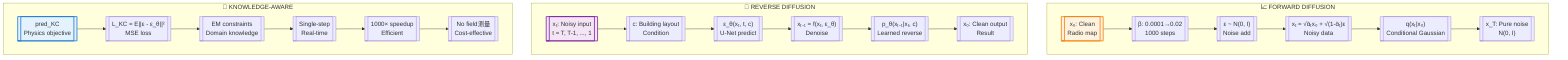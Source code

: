 %% Compact Three-Column Diffusion Process - Optimized Layout
graph TB
    subgraph "📈 FORWARD DIFFUSION"
        A[["x₀: Clean<br/>Radio map"]] --> B[["β: 0.0001→0.02<br/>1000 steps"]]
        B --> C[["ε ~ N(0, I)<br/>Noise add"]]
        C --> D[["xₜ = √ᾱₜx₀ + √(1-ᾱₜ)ε<br/>Noisy data"]]
        D --> E[["q(xₜ|x₀)<br/>Conditional Gaussian"]]
        E --> F[["x_T: Pure noise<br/>N(0, I)"]]
    end
    
    subgraph "🔄 REVERSE DIFFUSION"
        G[["xₜ: Noisy input<br/>t = T, T-1, ..., 1"]] --> H[["c: Building layout<br/>Condition"]]
        H --> I[["ε_θ(xₜ, t, c)<br/>U-Net predict"]]
        I --> J[["xₜ₋₁ = f(xₜ, ε_θ)<br/>Denoise"]]
        J --> K[["p_θ(xₜ₋₁|xₜ, c)<br/>Learned reverse"]]
        K --> L[["x₀: Clean output<br/>Result"]]
    end
    
    subgraph "🎯 KNOWLEDGE-AWARE"
        M[["pred_KC<br/>Physics objective"]] --> N[["L_KC = E||ε - ε_θ||²<br/>MSE loss"]]
        N --> O[["EM constraints<br/>Domain knowledge"]]
        O --> P[["Single-step<br/>Real-time"]]
        P --> Q[["1000× speedup<br/>Efficient"]]
        Q --> R[["No field测量<br/>Cost-effective"]]
    end
    
    style A fill:#FFF3E0,stroke:#F57C00,stroke-width:2px
    style G fill:#F3E5F5,stroke:#7B1FA2,stroke-width:2px
    style M fill:#E3F2FD,stroke:#1976D2,stroke-width:2px